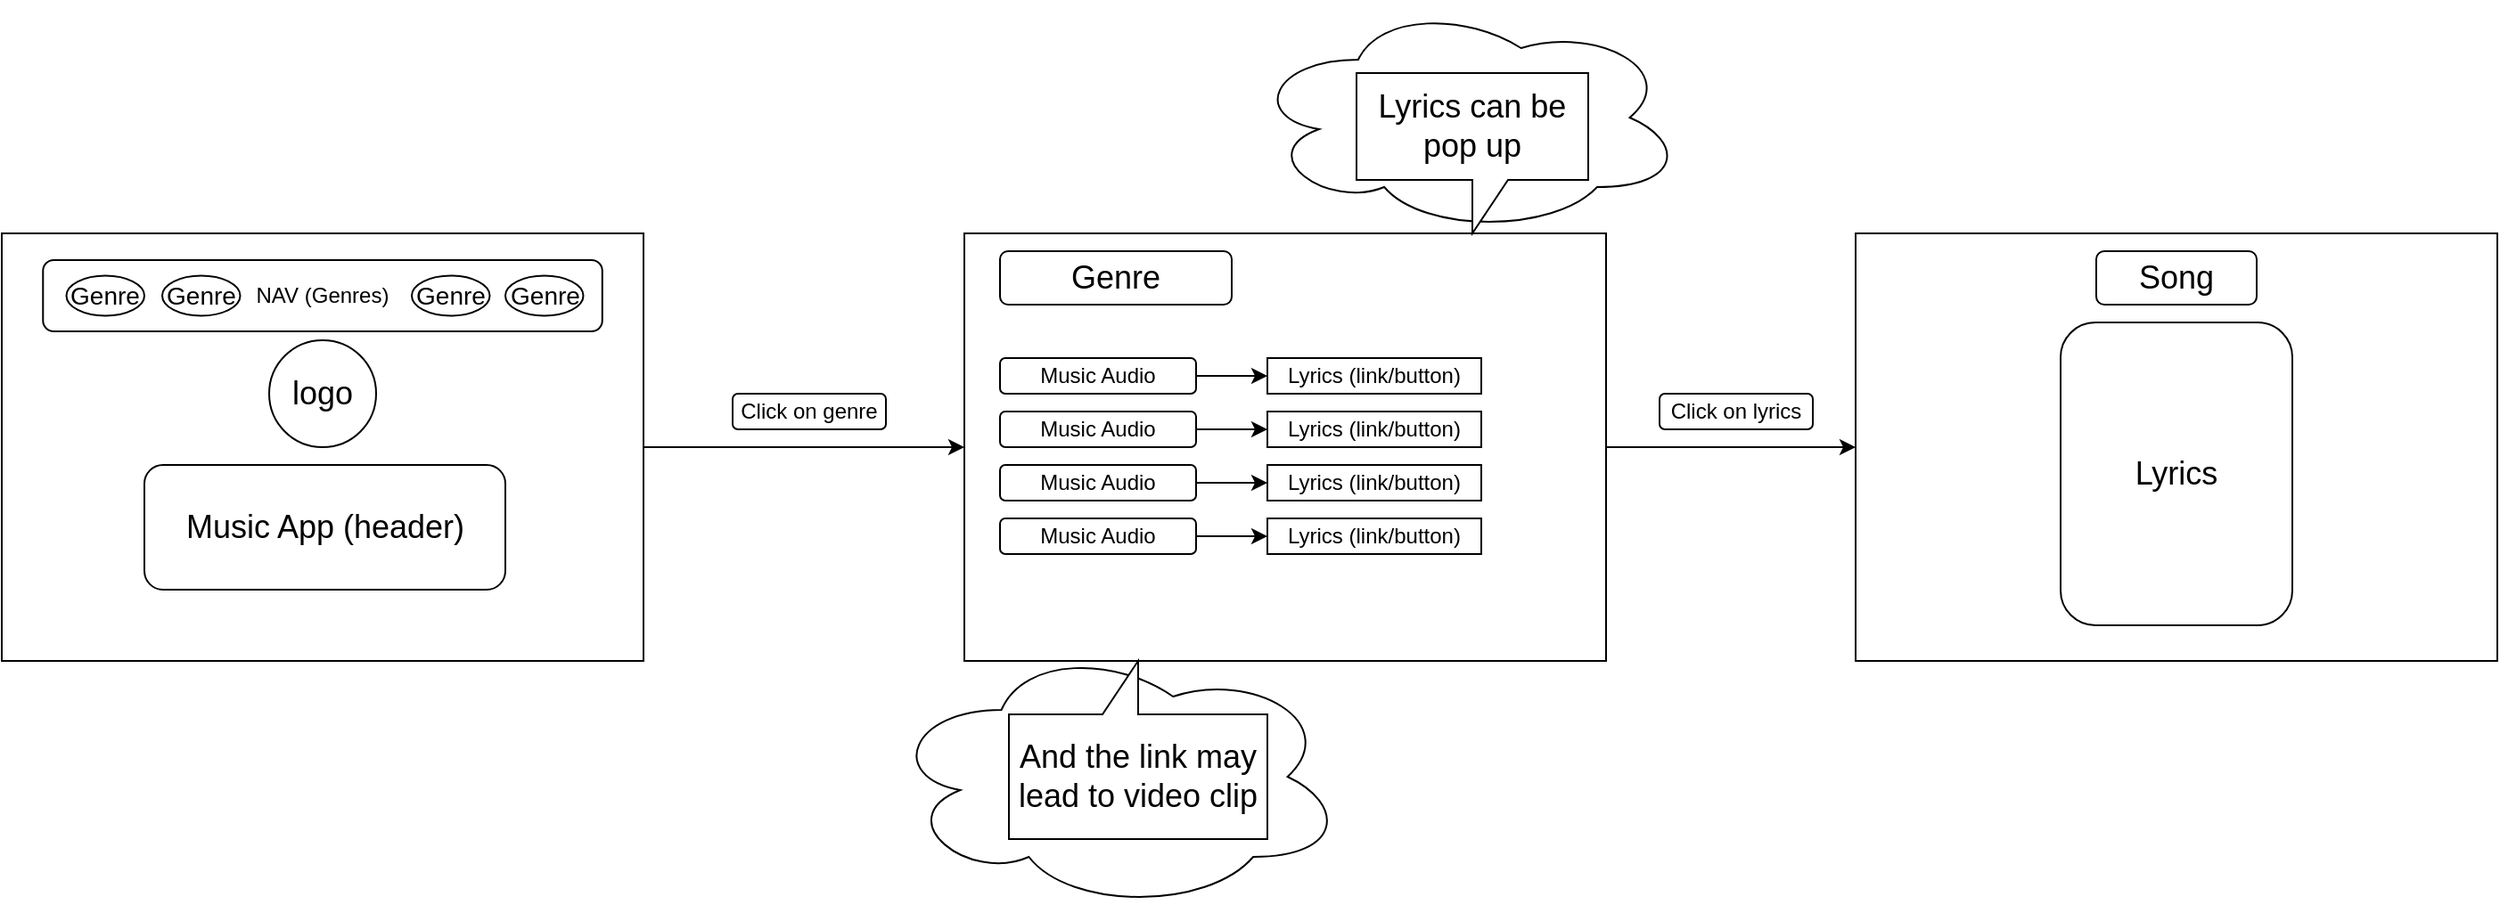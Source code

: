 <mxfile version="14.7.10" type="github">
  <diagram id="AKXKj6HSnDTJ0x1onoZ5" name="Page-1">
    <mxGraphModel dx="1635" dy="2035" grid="1" gridSize="10" guides="1" tooltips="1" connect="1" arrows="1" fold="1" page="1" pageScale="1" pageWidth="827" pageHeight="1169" math="0" shadow="0">
      <root>
        <mxCell id="0" />
        <mxCell id="1" parent="0" />
        <mxCell id="wNI0iCQW7VWHlqg-LpIO-68" value="" style="ellipse;shape=cloud;whiteSpace=wrap;html=1;" vertex="1" parent="1">
          <mxGeometry x="740" y="-90" width="243.75" height="130" as="geometry" />
        </mxCell>
        <mxCell id="wNI0iCQW7VWHlqg-LpIO-67" value="" style="ellipse;shape=cloud;whiteSpace=wrap;html=1;" vertex="1" parent="1">
          <mxGeometry x="536.56" y="270" width="256.87" height="150" as="geometry" />
        </mxCell>
        <mxCell id="wNI0iCQW7VWHlqg-LpIO-41" style="edgeStyle=orthogonalEdgeStyle;rounded=0;orthogonalLoop=1;jettySize=auto;html=1;exitX=1;exitY=0.5;exitDx=0;exitDy=0;entryX=0;entryY=0.5;entryDx=0;entryDy=0;" edge="1" parent="1" source="wNI0iCQW7VWHlqg-LpIO-3" target="wNI0iCQW7VWHlqg-LpIO-9">
          <mxGeometry relative="1" as="geometry" />
        </mxCell>
        <mxCell id="wNI0iCQW7VWHlqg-LpIO-3" value="" style="rounded=0;whiteSpace=wrap;html=1;" vertex="1" parent="1">
          <mxGeometry x="40" y="40" width="360" height="240" as="geometry" />
        </mxCell>
        <mxCell id="wNI0iCQW7VWHlqg-LpIO-4" value="&lt;font style=&quot;font-size: 18px&quot;&gt;logo&lt;/font&gt;" style="ellipse;whiteSpace=wrap;html=1;aspect=fixed;" vertex="1" parent="1">
          <mxGeometry x="190" y="100" width="60" height="60" as="geometry" />
        </mxCell>
        <mxCell id="wNI0iCQW7VWHlqg-LpIO-6" value="&lt;font style=&quot;font-size: 18px&quot;&gt;Music App (header)&lt;/font&gt;" style="rounded=1;whiteSpace=wrap;html=1;" vertex="1" parent="1">
          <mxGeometry x="120" y="170" width="202.5" height="70" as="geometry" />
        </mxCell>
        <mxCell id="wNI0iCQW7VWHlqg-LpIO-7" value="NAV (Genres)" style="rounded=1;whiteSpace=wrap;html=1;" vertex="1" parent="1">
          <mxGeometry x="63.13" y="55" width="313.75" height="40" as="geometry" />
        </mxCell>
        <mxCell id="wNI0iCQW7VWHlqg-LpIO-56" style="edgeStyle=orthogonalEdgeStyle;rounded=0;orthogonalLoop=1;jettySize=auto;html=1;exitX=1;exitY=0.5;exitDx=0;exitDy=0;entryX=0;entryY=0.5;entryDx=0;entryDy=0;" edge="1" parent="1" source="wNI0iCQW7VWHlqg-LpIO-9" target="wNI0iCQW7VWHlqg-LpIO-42">
          <mxGeometry relative="1" as="geometry" />
        </mxCell>
        <mxCell id="wNI0iCQW7VWHlqg-LpIO-9" value="" style="rounded=0;whiteSpace=wrap;html=1;" vertex="1" parent="1">
          <mxGeometry x="580" y="40" width="360" height="240" as="geometry" />
        </mxCell>
        <mxCell id="wNI0iCQW7VWHlqg-LpIO-34" style="edgeStyle=orthogonalEdgeStyle;rounded=0;orthogonalLoop=1;jettySize=auto;html=1;exitX=1;exitY=0.5;exitDx=0;exitDy=0;" edge="1" parent="1" source="wNI0iCQW7VWHlqg-LpIO-12" target="wNI0iCQW7VWHlqg-LpIO-24">
          <mxGeometry relative="1" as="geometry" />
        </mxCell>
        <mxCell id="wNI0iCQW7VWHlqg-LpIO-12" value="Music Audio" style="rounded=1;whiteSpace=wrap;html=1;" vertex="1" parent="1">
          <mxGeometry x="600" y="110" width="110" height="20" as="geometry" />
        </mxCell>
        <mxCell id="wNI0iCQW7VWHlqg-LpIO-13" value="&lt;font style=&quot;font-size: 18px&quot;&gt;Genre&lt;/font&gt;" style="rounded=1;whiteSpace=wrap;html=1;" vertex="1" parent="1">
          <mxGeometry x="600" y="50" width="130" height="30" as="geometry" />
        </mxCell>
        <mxCell id="wNI0iCQW7VWHlqg-LpIO-35" style="edgeStyle=orthogonalEdgeStyle;rounded=0;orthogonalLoop=1;jettySize=auto;html=1;exitX=1;exitY=0.5;exitDx=0;exitDy=0;" edge="1" parent="1" source="wNI0iCQW7VWHlqg-LpIO-14" target="wNI0iCQW7VWHlqg-LpIO-25">
          <mxGeometry relative="1" as="geometry" />
        </mxCell>
        <mxCell id="wNI0iCQW7VWHlqg-LpIO-14" value="Music Audio" style="rounded=1;whiteSpace=wrap;html=1;" vertex="1" parent="1">
          <mxGeometry x="600" y="140" width="110" height="20" as="geometry" />
        </mxCell>
        <mxCell id="wNI0iCQW7VWHlqg-LpIO-36" style="edgeStyle=orthogonalEdgeStyle;rounded=0;orthogonalLoop=1;jettySize=auto;html=1;exitX=1;exitY=0.5;exitDx=0;exitDy=0;entryX=0;entryY=0.5;entryDx=0;entryDy=0;" edge="1" parent="1" source="wNI0iCQW7VWHlqg-LpIO-15" target="wNI0iCQW7VWHlqg-LpIO-26">
          <mxGeometry relative="1" as="geometry" />
        </mxCell>
        <mxCell id="wNI0iCQW7VWHlqg-LpIO-15" value="Music Audio" style="rounded=1;whiteSpace=wrap;html=1;" vertex="1" parent="1">
          <mxGeometry x="600" y="170" width="110" height="20" as="geometry" />
        </mxCell>
        <mxCell id="wNI0iCQW7VWHlqg-LpIO-37" style="edgeStyle=orthogonalEdgeStyle;rounded=0;orthogonalLoop=1;jettySize=auto;html=1;exitX=1;exitY=0.5;exitDx=0;exitDy=0;" edge="1" parent="1" source="wNI0iCQW7VWHlqg-LpIO-16" target="wNI0iCQW7VWHlqg-LpIO-27">
          <mxGeometry relative="1" as="geometry" />
        </mxCell>
        <mxCell id="wNI0iCQW7VWHlqg-LpIO-16" value="Music Audio" style="rounded=1;whiteSpace=wrap;html=1;" vertex="1" parent="1">
          <mxGeometry x="600" y="200" width="110" height="20" as="geometry" />
        </mxCell>
        <mxCell id="wNI0iCQW7VWHlqg-LpIO-24" value="Lyrics (link/button)" style="rounded=0;whiteSpace=wrap;html=1;" vertex="1" parent="1">
          <mxGeometry x="750" y="110" width="120" height="20" as="geometry" />
        </mxCell>
        <mxCell id="wNI0iCQW7VWHlqg-LpIO-25" value="Lyrics (link/button)" style="rounded=0;whiteSpace=wrap;html=1;" vertex="1" parent="1">
          <mxGeometry x="750" y="140" width="120" height="20" as="geometry" />
        </mxCell>
        <mxCell id="wNI0iCQW7VWHlqg-LpIO-26" value="Lyrics (link/button)" style="rounded=0;whiteSpace=wrap;html=1;" vertex="1" parent="1">
          <mxGeometry x="750" y="170" width="120" height="20" as="geometry" />
        </mxCell>
        <mxCell id="wNI0iCQW7VWHlqg-LpIO-27" value="Lyrics (link/button)" style="rounded=0;whiteSpace=wrap;html=1;" vertex="1" parent="1">
          <mxGeometry x="750" y="200" width="120" height="20" as="geometry" />
        </mxCell>
        <mxCell id="wNI0iCQW7VWHlqg-LpIO-40" value="Click on genre" style="rounded=1;whiteSpace=wrap;html=1;" vertex="1" parent="1">
          <mxGeometry x="450" y="130" width="86" height="20" as="geometry" />
        </mxCell>
        <mxCell id="wNI0iCQW7VWHlqg-LpIO-42" value="" style="rounded=0;whiteSpace=wrap;html=1;" vertex="1" parent="1">
          <mxGeometry x="1080" y="40" width="360" height="240" as="geometry" />
        </mxCell>
        <mxCell id="wNI0iCQW7VWHlqg-LpIO-60" value="&lt;font style=&quot;font-size: 18px&quot;&gt;Lyrics can be pop up&lt;/font&gt;" style="shape=callout;whiteSpace=wrap;html=1;perimeter=calloutPerimeter;" vertex="1" parent="1">
          <mxGeometry x="800" y="-50" width="130" height="90" as="geometry" />
        </mxCell>
        <mxCell id="wNI0iCQW7VWHlqg-LpIO-61" value="&lt;font style=&quot;font-size: 18px&quot;&gt;Song&lt;/font&gt;" style="rounded=1;whiteSpace=wrap;html=1;" vertex="1" parent="1">
          <mxGeometry x="1215" y="50" width="90" height="30" as="geometry" />
        </mxCell>
        <mxCell id="wNI0iCQW7VWHlqg-LpIO-62" value="&lt;font style=&quot;font-size: 18px&quot;&gt;Lyrics&lt;/font&gt;" style="rounded=1;whiteSpace=wrap;html=1;" vertex="1" parent="1">
          <mxGeometry x="1195" y="90" width="130" height="170" as="geometry" />
        </mxCell>
        <mxCell id="wNI0iCQW7VWHlqg-LpIO-65" value="Click on lyrics" style="rounded=1;whiteSpace=wrap;html=1;" vertex="1" parent="1">
          <mxGeometry x="970" y="130" width="86" height="20" as="geometry" />
        </mxCell>
        <mxCell id="wNI0iCQW7VWHlqg-LpIO-66" value="&lt;font style=&quot;font-size: 18px&quot;&gt;And the link&amp;nbsp;may lead to video clip&lt;/font&gt;" style="shape=callout;whiteSpace=wrap;html=1;perimeter=calloutPerimeter;direction=west;" vertex="1" parent="1">
          <mxGeometry x="605" y="280" width="145" height="100" as="geometry" />
        </mxCell>
        <mxCell id="wNI0iCQW7VWHlqg-LpIO-76" value="&lt;font style=&quot;font-size: 14px&quot;&gt;Genre&lt;/font&gt;" style="ellipse;whiteSpace=wrap;html=1;" vertex="1" parent="1">
          <mxGeometry x="76.25" y="63.75" width="43.75" height="22.5" as="geometry" />
        </mxCell>
        <mxCell id="wNI0iCQW7VWHlqg-LpIO-78" value="&lt;font style=&quot;font-size: 14px&quot;&gt;Genre&lt;/font&gt;" style="ellipse;whiteSpace=wrap;html=1;" vertex="1" parent="1">
          <mxGeometry x="130" y="63.75" width="43.75" height="22.5" as="geometry" />
        </mxCell>
        <mxCell id="wNI0iCQW7VWHlqg-LpIO-79" value="&lt;font style=&quot;font-size: 14px&quot;&gt;Genre&lt;/font&gt;" style="ellipse;whiteSpace=wrap;html=1;" vertex="1" parent="1">
          <mxGeometry x="270" y="63.75" width="43.75" height="22.5" as="geometry" />
        </mxCell>
        <mxCell id="wNI0iCQW7VWHlqg-LpIO-80" value="&lt;font style=&quot;font-size: 14px&quot;&gt;Genre&lt;/font&gt;" style="ellipse;whiteSpace=wrap;html=1;" vertex="1" parent="1">
          <mxGeometry x="322.5" y="63.75" width="43.75" height="22.5" as="geometry" />
        </mxCell>
      </root>
    </mxGraphModel>
  </diagram>
</mxfile>

